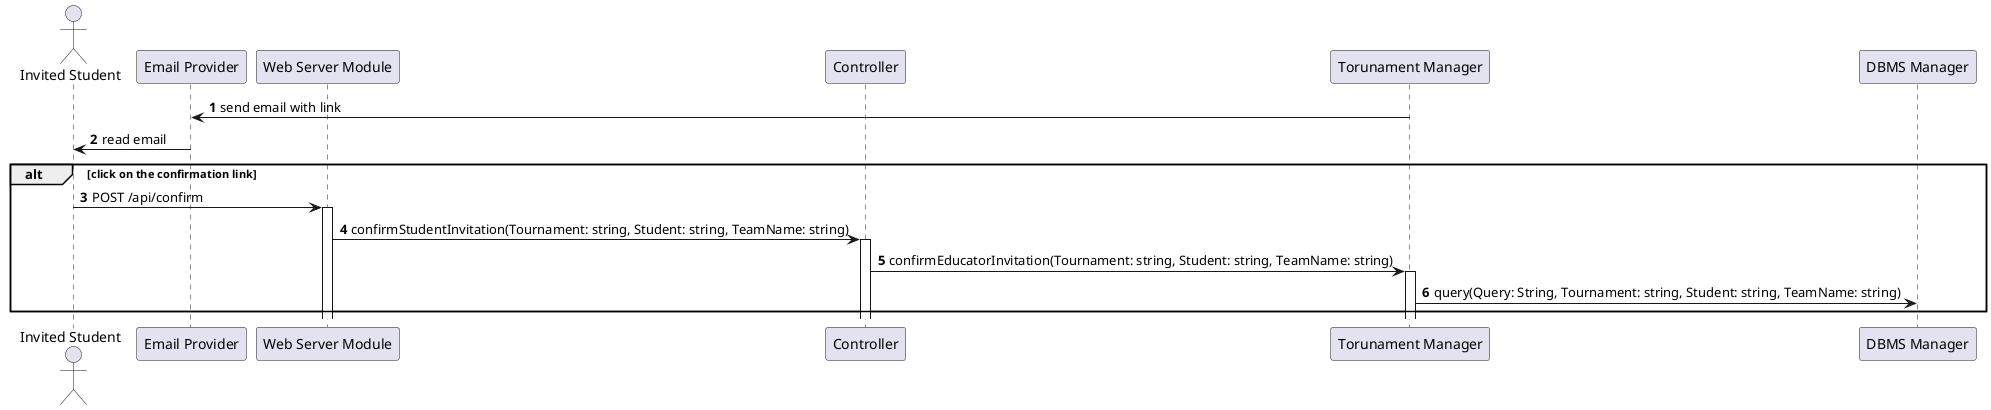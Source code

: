 @startuml

' NEW
autonumber
actor "Invited Student" as S
participant "Email Provider" as EM
participant "Web Server Module" as WS
participant Controller as C
participant "Torunament Manager" as TM 
participant "DBMS Manager" as DB

TM -> EM: send email with link
EM -> S: read email
alt click on the confirmation link
    S -> WS: POST /api/confirm
    activate WS
    WS -> C: confirmStudentInvitation(Tournament: string, Student: string, TeamName: string)
    activate C
    C -> TM: confirmEducatorInvitation(Tournament: string, Student: string, TeamName: string)
    activate TM
    TM -> DB: query(Query: String, Tournament: string, Student: string, TeamName: string)
end

@enduml